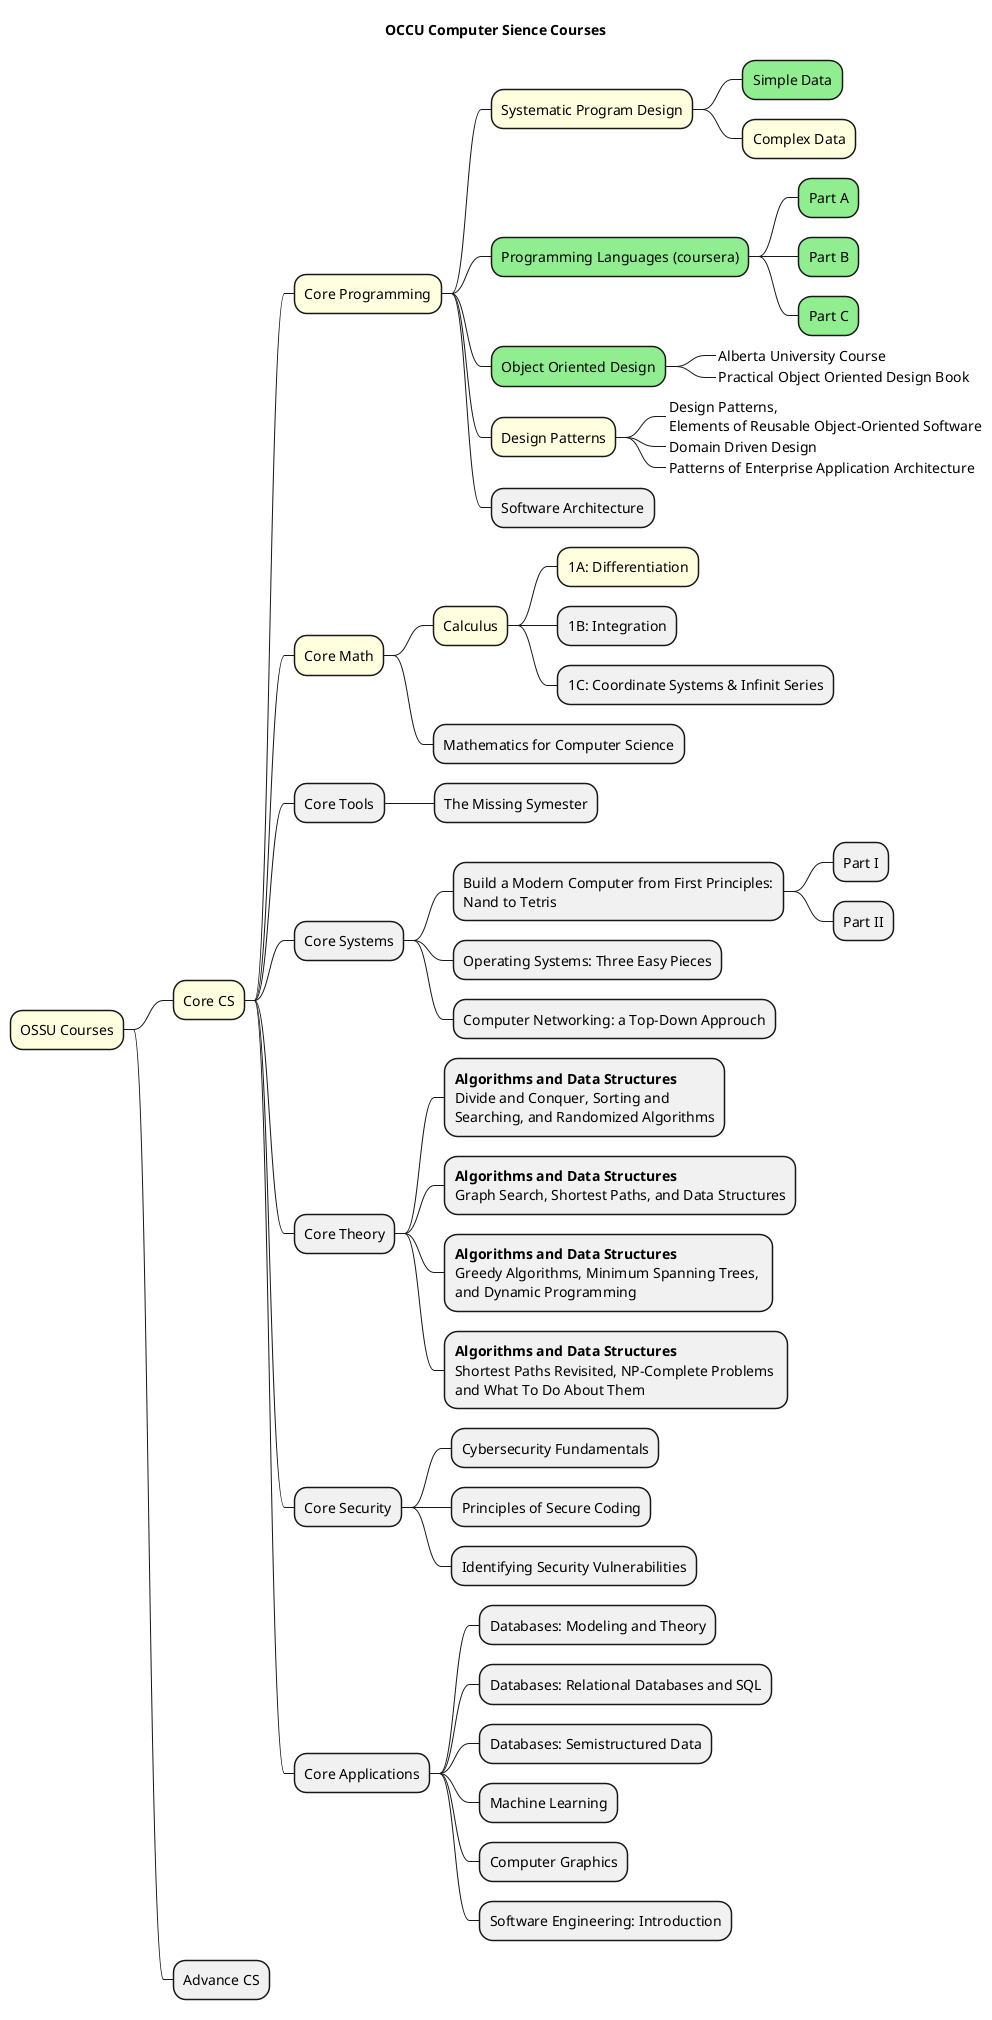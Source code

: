 @startmindmap

title OCCU Computer Sience Courses
*[#lightyellow] OSSU Courses

**[#lightyellow] Core CS
***[#lightyellow] Core Programming

****[#lightyellow] Systematic Program Design
*****[#lightgreen] Simple Data
*****[#lightyellow] Complex Data

****[#lightgreen] Programming Languages (coursera)
*****[#lightgreen] Part A
*****[#lightgreen] Part B
*****[#lightgreen] Part C

****[#lightgreen] Object Oriented Design
*****_ Alberta University Course
*****_ Practical Object Oriented Design Book

****[#lightyellow] Design Patterns
*****_ Design Patterns, \nElements of Reusable Object-Oriented Software
*****_ Domain Driven Design
*****_ Patterns of Enterprise Application Architecture

**** Software Architecture

***[#lightyellow] Core Math

****[#lightyellow] Calculus
*****[#lightyellow] 1A: Differentiation
***** 1B: Integration
***** 1C: Coordinate Systems & Infinit Series
**** Mathematics for Computer Science

*** Core Tools
**** The Missing Symester

*** Core Systems
**** Build a Modern Computer from First Principles:\nNand to Tetris
***** Part I
***** Part II

**** Operating Systems: Three Easy Pieces
**** Computer Networking: a Top-Down Approuch

*** Core Theory

**** **Algorithms and Data Structures**\nDivide and Conquer, Sorting and \nSearching, and Randomized Algorithms
**** **Algorithms and Data Structures**\nGraph Search, Shortest Paths, and Data Structures
**** **Algorithms and Data Structures**\nGreedy Algorithms, Minimum Spanning Trees, \nand Dynamic Programming
**** **Algorithms and Data Structures**\nShortest Paths Revisited, NP-Complete Problems \nand What To Do About Them

*** Core Security

**** Cybersecurity Fundamentals
**** Principles of Secure Coding
**** Identifying Security Vulnerabilities

*** Core Applications

**** Databases: Modeling and Theory
**** Databases: Relational Databases and SQL
**** Databases: Semistructured Data
**** Machine Learning
**** Computer Graphics
**** Software Engineering: Introduction

** Advance CS

@endmindmap
